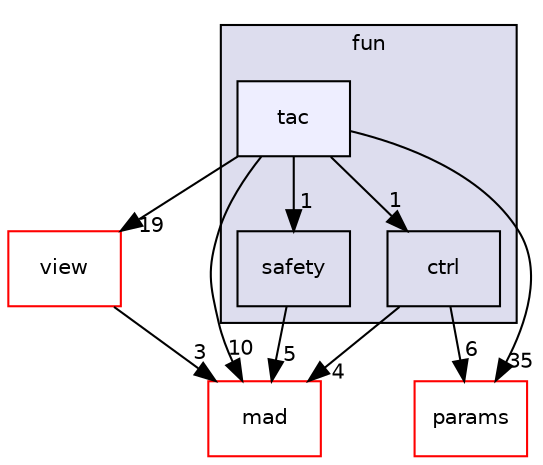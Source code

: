 digraph "/home/fascar/temp/adore/libadore/libadore/adore/fun/include/adore/fun/tac" {
  compound=true
  node [ fontsize="10", fontname="Helvetica"];
  edge [ labelfontsize="10", labelfontname="Helvetica"];
  subgraph clusterdir_e953c3c9b470593c371115324609c2ae {
    graph [ bgcolor="#ddddee", pencolor="black", label="fun" fontname="Helvetica", fontsize="10", URL="dir_e953c3c9b470593c371115324609c2ae.html"]
  dir_5c2001ba6ec0b73ad5334b784940329c [shape=box label="ctrl" URL="dir_5c2001ba6ec0b73ad5334b784940329c.html"];
  dir_68c1d7ca307a13fd1d9198ff81bf24c1 [shape=box label="safety" URL="dir_68c1d7ca307a13fd1d9198ff81bf24c1.html"];
  dir_933410895d6409affafb135c67a5401a [shape=box, label="tac", style="filled", fillcolor="#eeeeff", pencolor="black", URL="dir_933410895d6409affafb135c67a5401a.html"];
  }
  dir_a021c6ba58a8e5129fddf49c0e1c61e7 [shape=box label="view" fillcolor="white" style="filled" color="red" URL="dir_a021c6ba58a8e5129fddf49c0e1c61e7.html"];
  dir_dd24209da890e557508ac1b6831a5bf7 [shape=box label="mad" fillcolor="white" style="filled" color="red" URL="dir_dd24209da890e557508ac1b6831a5bf7.html"];
  dir_f3d637d0f75736c37b2f136afab12125 [shape=box label="params" fillcolor="white" style="filled" color="red" URL="dir_f3d637d0f75736c37b2f136afab12125.html"];
  dir_933410895d6409affafb135c67a5401a->dir_5c2001ba6ec0b73ad5334b784940329c [headlabel="1", labeldistance=1.5 headhref="dir_000079_000076.html"];
  dir_933410895d6409affafb135c67a5401a->dir_68c1d7ca307a13fd1d9198ff81bf24c1 [headlabel="1", labeldistance=1.5 headhref="dir_000079_000078.html"];
  dir_933410895d6409affafb135c67a5401a->dir_a021c6ba58a8e5129fddf49c0e1c61e7 [headlabel="19", labeldistance=1.5 headhref="dir_000079_000061.html"];
  dir_933410895d6409affafb135c67a5401a->dir_dd24209da890e557508ac1b6831a5bf7 [headlabel="10", labeldistance=1.5 headhref="dir_000079_000092.html"];
  dir_933410895d6409affafb135c67a5401a->dir_f3d637d0f75736c37b2f136afab12125 [headlabel="35", labeldistance=1.5 headhref="dir_000079_000052.html"];
  dir_5c2001ba6ec0b73ad5334b784940329c->dir_dd24209da890e557508ac1b6831a5bf7 [headlabel="4", labeldistance=1.5 headhref="dir_000076_000092.html"];
  dir_5c2001ba6ec0b73ad5334b784940329c->dir_f3d637d0f75736c37b2f136afab12125 [headlabel="6", labeldistance=1.5 headhref="dir_000076_000052.html"];
  dir_a021c6ba58a8e5129fddf49c0e1c61e7->dir_dd24209da890e557508ac1b6831a5bf7 [headlabel="3", labeldistance=1.5 headhref="dir_000061_000092.html"];
  dir_68c1d7ca307a13fd1d9198ff81bf24c1->dir_dd24209da890e557508ac1b6831a5bf7 [headlabel="5", labeldistance=1.5 headhref="dir_000078_000092.html"];
}
